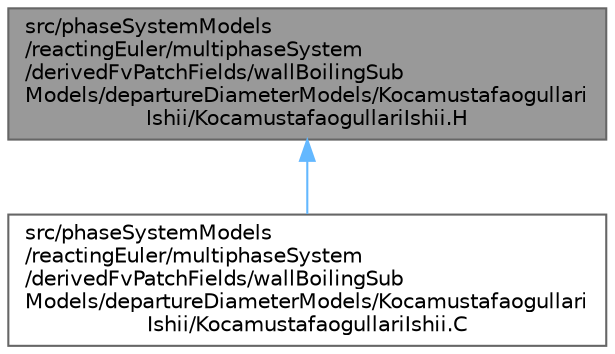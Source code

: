 digraph "src/phaseSystemModels/reactingEuler/multiphaseSystem/derivedFvPatchFields/wallBoilingSubModels/departureDiameterModels/KocamustafaogullariIshii/KocamustafaogullariIshii.H"
{
 // LATEX_PDF_SIZE
  bgcolor="transparent";
  edge [fontname=Helvetica,fontsize=10,labelfontname=Helvetica,labelfontsize=10];
  node [fontname=Helvetica,fontsize=10,shape=box,height=0.2,width=0.4];
  Node1 [id="Node000001",label="src/phaseSystemModels\l/reactingEuler/multiphaseSystem\l/derivedFvPatchFields/wallBoilingSub\lModels/departureDiameterModels/Kocamustafaogullari\lIshii/KocamustafaogullariIshii.H",height=0.2,width=0.4,color="gray40", fillcolor="grey60", style="filled", fontcolor="black",tooltip=" "];
  Node1 -> Node2 [id="edge1_Node000001_Node000002",dir="back",color="steelblue1",style="solid",tooltip=" "];
  Node2 [id="Node000002",label="src/phaseSystemModels\l/reactingEuler/multiphaseSystem\l/derivedFvPatchFields/wallBoilingSub\lModels/departureDiameterModels/Kocamustafaogullari\lIshii/KocamustafaogullariIshii.C",height=0.2,width=0.4,color="grey40", fillcolor="white", style="filled",URL="$KocamustafaogullariIshii_8C.html",tooltip=" "];
}
